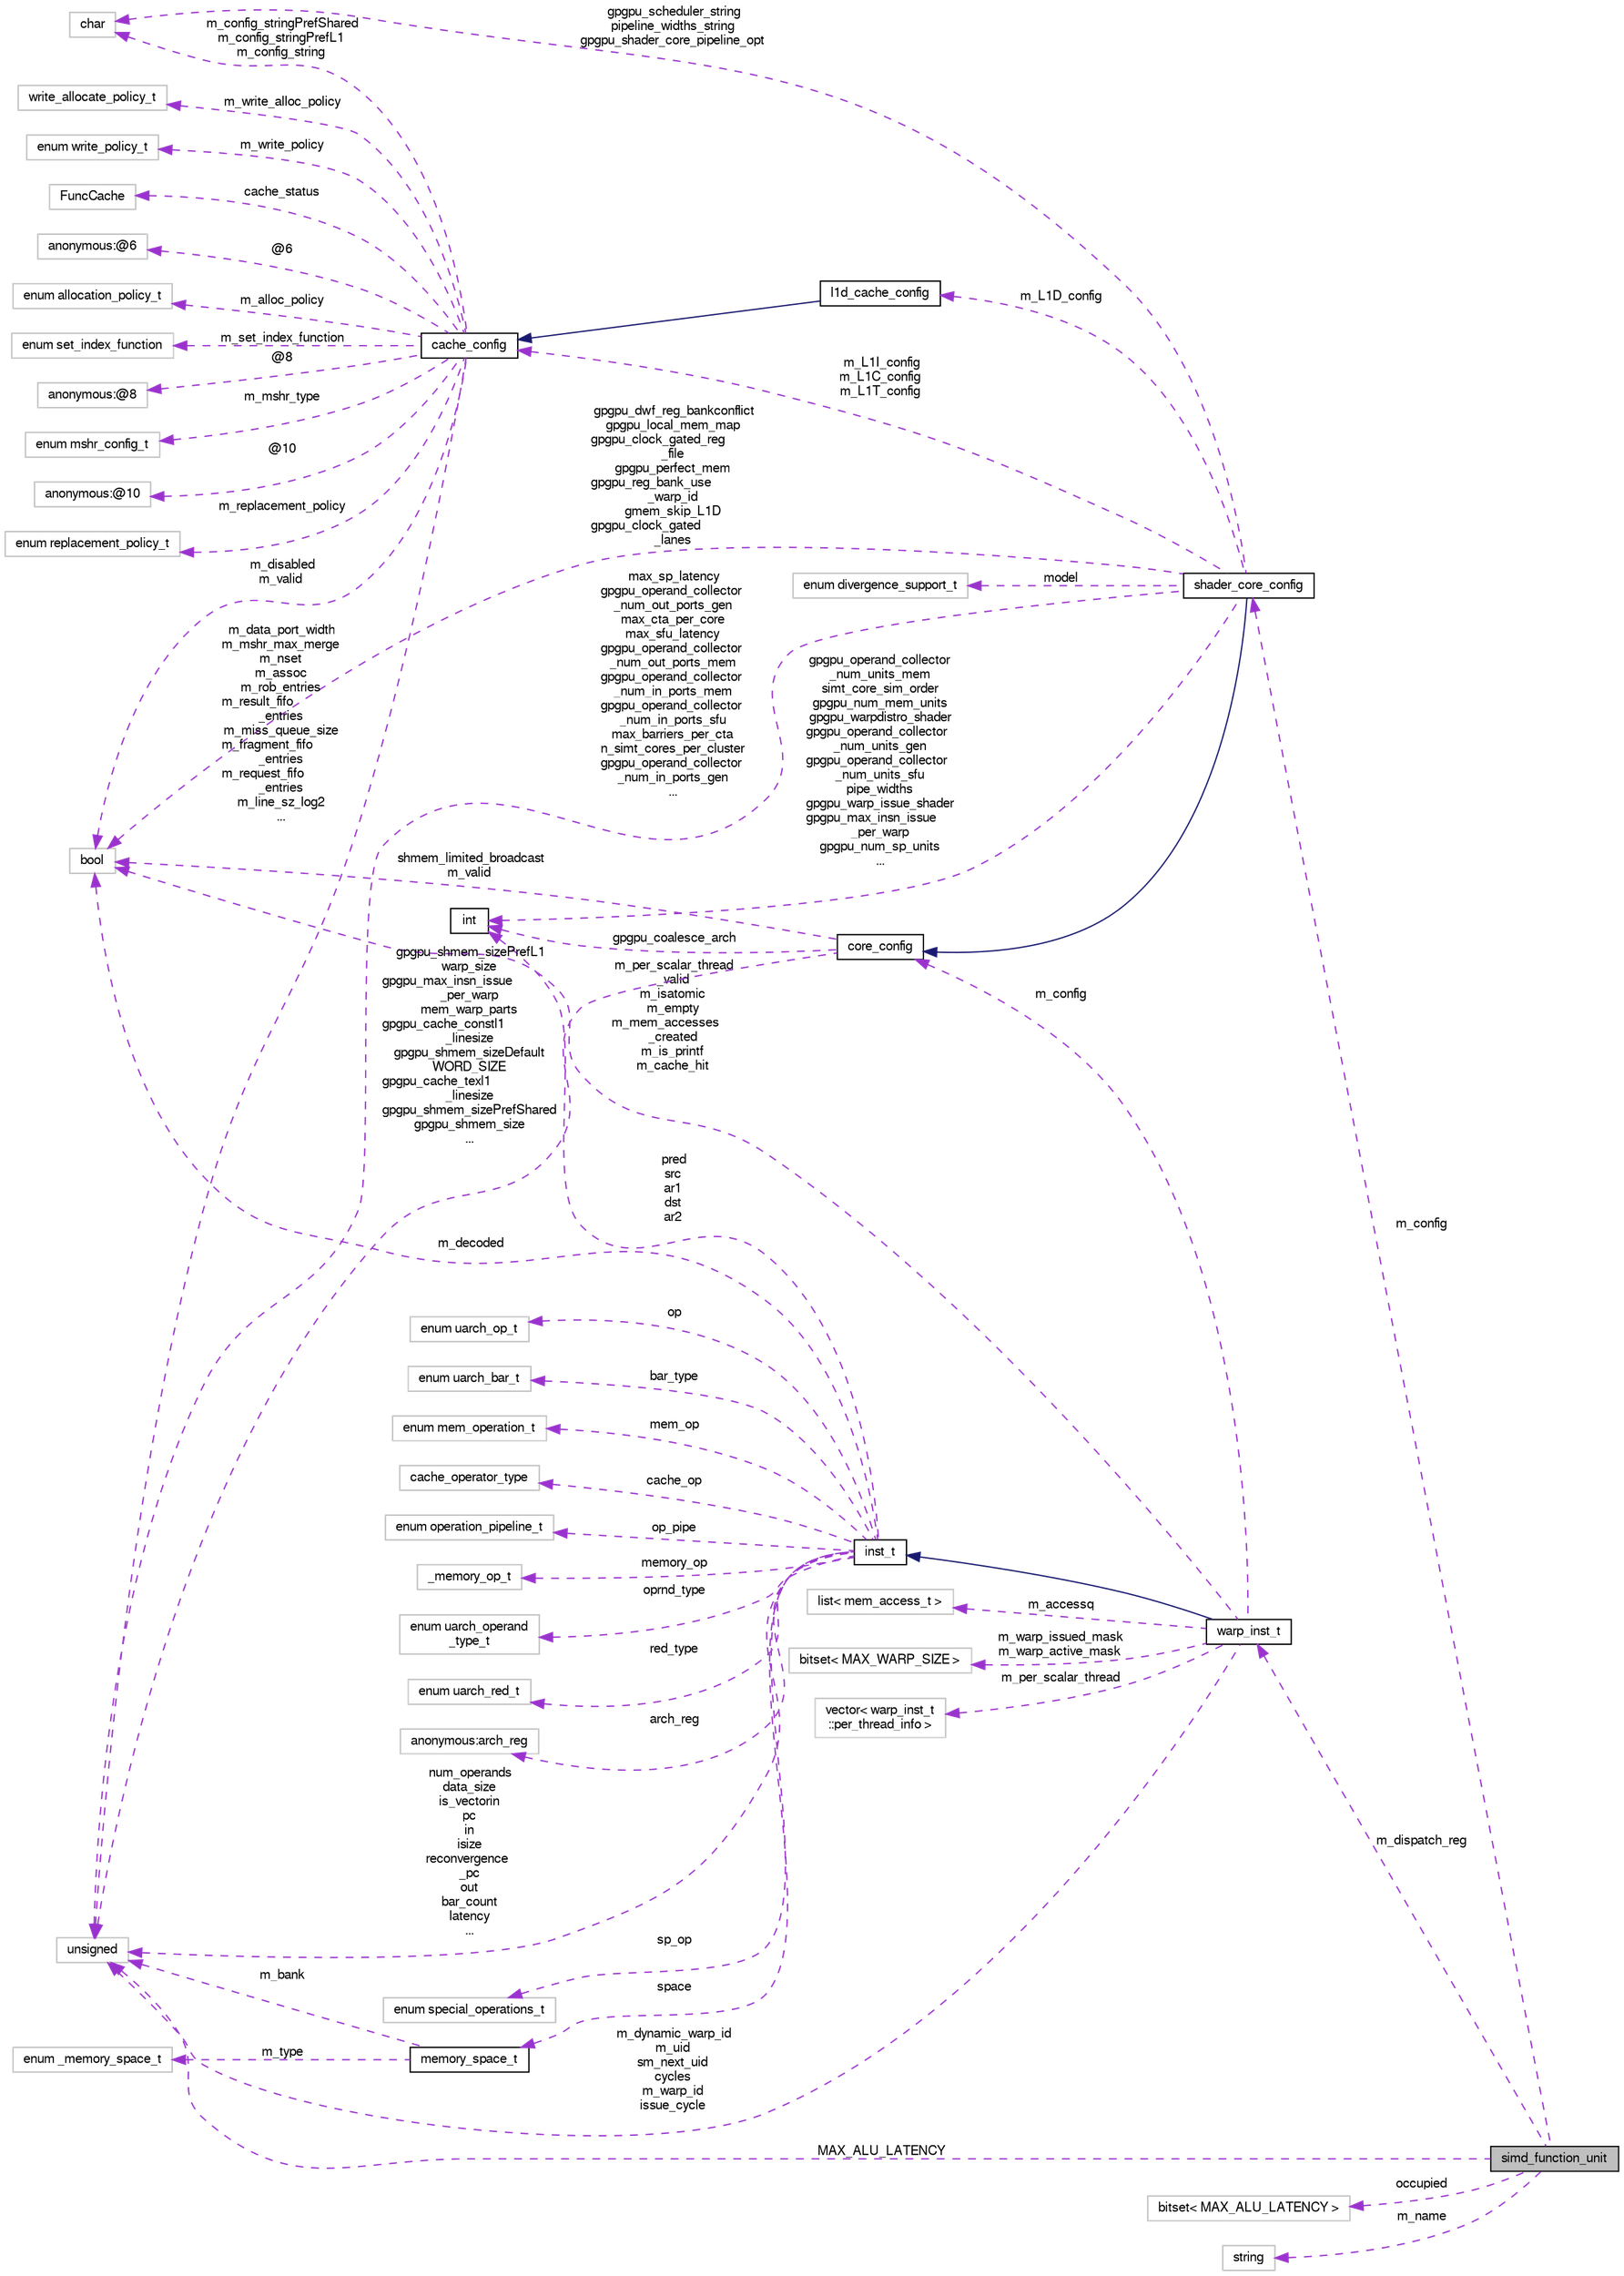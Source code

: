 digraph "simd_function_unit"
{
  bgcolor="transparent";
  edge [fontname="FreeSans",fontsize="10",labelfontname="FreeSans",labelfontsize="10"];
  node [fontname="FreeSans",fontsize="10",shape=record];
  rankdir="LR";
  Node5 [label="simd_function_unit",height=0.2,width=0.4,color="black", fillcolor="grey75", style="filled", fontcolor="black"];
  Node6 -> Node5 [dir="back",color="darkorchid3",fontsize="10",style="dashed",label=" m_config" ,fontname="FreeSans"];
  Node6 [label="shader_core_config",height=0.2,width=0.4,color="black",URL="$structshader__core__config.html"];
  Node7 -> Node6 [dir="back",color="midnightblue",fontsize="10",style="solid",fontname="FreeSans"];
  Node7 [label="core_config",height=0.2,width=0.4,color="black",URL="$structcore__config.html"];
  Node8 -> Node7 [dir="back",color="darkorchid3",fontsize="10",style="dashed",label=" gpgpu_coalesce_arch" ,fontname="FreeSans"];
  Node8 [label="int",height=0.2,width=0.4,color="black",URL="$classint.html"];
  Node9 -> Node7 [dir="back",color="darkorchid3",fontsize="10",style="dashed",label=" shmem_limited_broadcast\nm_valid" ,fontname="FreeSans"];
  Node9 [label="bool",height=0.2,width=0.4,color="grey75"];
  Node10 -> Node7 [dir="back",color="darkorchid3",fontsize="10",style="dashed",label=" gpgpu_shmem_sizePrefL1\nwarp_size\ngpgpu_max_insn_issue\l_per_warp\nmem_warp_parts\ngpgpu_cache_constl1\l_linesize\ngpgpu_shmem_sizeDefault\nWORD_SIZE\ngpgpu_cache_texl1\l_linesize\ngpgpu_shmem_sizePrefShared\ngpgpu_shmem_size\n..." ,fontname="FreeSans"];
  Node10 [label="unsigned",height=0.2,width=0.4,color="grey75"];
  Node11 -> Node6 [dir="back",color="darkorchid3",fontsize="10",style="dashed",label=" m_L1D_config" ,fontname="FreeSans"];
  Node11 [label="l1d_cache_config",height=0.2,width=0.4,color="black",URL="$classl1d__cache__config.html"];
  Node12 -> Node11 [dir="back",color="midnightblue",fontsize="10",style="solid",fontname="FreeSans"];
  Node12 [label="cache_config",height=0.2,width=0.4,color="black",URL="$classcache__config.html"];
  Node13 -> Node12 [dir="back",color="darkorchid3",fontsize="10",style="dashed",label=" m_config_stringPrefShared\nm_config_stringPrefL1\nm_config_string" ,fontname="FreeSans"];
  Node13 [label="char",height=0.2,width=0.4,color="grey75"];
  Node14 -> Node12 [dir="back",color="darkorchid3",fontsize="10",style="dashed",label=" m_write_alloc_policy" ,fontname="FreeSans"];
  Node14 [label="write_allocate_policy_t",height=0.2,width=0.4,color="grey75"];
  Node15 -> Node12 [dir="back",color="darkorchid3",fontsize="10",style="dashed",label=" m_write_policy" ,fontname="FreeSans"];
  Node15 [label="enum write_policy_t",height=0.2,width=0.4,color="grey75"];
  Node9 -> Node12 [dir="back",color="darkorchid3",fontsize="10",style="dashed",label=" m_disabled\nm_valid" ,fontname="FreeSans"];
  Node16 -> Node12 [dir="back",color="darkorchid3",fontsize="10",style="dashed",label=" cache_status" ,fontname="FreeSans"];
  Node16 [label="FuncCache",height=0.2,width=0.4,color="grey75"];
  Node17 -> Node12 [dir="back",color="darkorchid3",fontsize="10",style="dashed",label=" @6" ,fontname="FreeSans"];
  Node17 [label="anonymous:@6",height=0.2,width=0.4,color="grey75"];
  Node18 -> Node12 [dir="back",color="darkorchid3",fontsize="10",style="dashed",label=" m_alloc_policy" ,fontname="FreeSans"];
  Node18 [label="enum allocation_policy_t",height=0.2,width=0.4,color="grey75"];
  Node19 -> Node12 [dir="back",color="darkorchid3",fontsize="10",style="dashed",label=" m_set_index_function" ,fontname="FreeSans"];
  Node19 [label="enum set_index_function",height=0.2,width=0.4,color="grey75"];
  Node20 -> Node12 [dir="back",color="darkorchid3",fontsize="10",style="dashed",label=" @8" ,fontname="FreeSans"];
  Node20 [label="anonymous:@8",height=0.2,width=0.4,color="grey75"];
  Node21 -> Node12 [dir="back",color="darkorchid3",fontsize="10",style="dashed",label=" m_mshr_type" ,fontname="FreeSans"];
  Node21 [label="enum mshr_config_t",height=0.2,width=0.4,color="grey75"];
  Node10 -> Node12 [dir="back",color="darkorchid3",fontsize="10",style="dashed",label=" m_data_port_width\nm_mshr_max_merge\nm_nset\nm_assoc\nm_rob_entries\nm_result_fifo\l_entries\nm_miss_queue_size\nm_fragment_fifo\l_entries\nm_request_fifo\l_entries\nm_line_sz_log2\n..." ,fontname="FreeSans"];
  Node22 -> Node12 [dir="back",color="darkorchid3",fontsize="10",style="dashed",label=" @10" ,fontname="FreeSans"];
  Node22 [label="anonymous:@10",height=0.2,width=0.4,color="grey75"];
  Node23 -> Node12 [dir="back",color="darkorchid3",fontsize="10",style="dashed",label=" m_replacement_policy" ,fontname="FreeSans"];
  Node23 [label="enum replacement_policy_t",height=0.2,width=0.4,color="grey75"];
  Node13 -> Node6 [dir="back",color="darkorchid3",fontsize="10",style="dashed",label=" gpgpu_scheduler_string\npipeline_widths_string\ngpgpu_shader_core_pipeline_opt" ,fontname="FreeSans"];
  Node24 -> Node6 [dir="back",color="darkorchid3",fontsize="10",style="dashed",label=" model" ,fontname="FreeSans"];
  Node24 [label="enum divergence_support_t",height=0.2,width=0.4,color="grey75"];
  Node8 -> Node6 [dir="back",color="darkorchid3",fontsize="10",style="dashed",label=" gpgpu_operand_collector\l_num_units_mem\nsimt_core_sim_order\ngpgpu_num_mem_units\ngpgpu_warpdistro_shader\ngpgpu_operand_collector\l_num_units_gen\ngpgpu_operand_collector\l_num_units_sfu\npipe_widths\ngpgpu_warp_issue_shader\ngpgpu_max_insn_issue\l_per_warp\ngpgpu_num_sp_units\n..." ,fontname="FreeSans"];
  Node9 -> Node6 [dir="back",color="darkorchid3",fontsize="10",style="dashed",label=" gpgpu_dwf_reg_bankconflict\ngpgpu_local_mem_map\ngpgpu_clock_gated_reg\l_file\ngpgpu_perfect_mem\ngpgpu_reg_bank_use\l_warp_id\ngmem_skip_L1D\ngpgpu_clock_gated\l_lanes" ,fontname="FreeSans"];
  Node12 -> Node6 [dir="back",color="darkorchid3",fontsize="10",style="dashed",label=" m_L1I_config\nm_L1C_config\nm_L1T_config" ,fontname="FreeSans"];
  Node10 -> Node6 [dir="back",color="darkorchid3",fontsize="10",style="dashed",label=" max_sp_latency\ngpgpu_operand_collector\l_num_out_ports_gen\nmax_cta_per_core\nmax_sfu_latency\ngpgpu_operand_collector\l_num_out_ports_mem\ngpgpu_operand_collector\l_num_in_ports_mem\ngpgpu_operand_collector\l_num_in_ports_sfu\nmax_barriers_per_cta\nn_simt_cores_per_cluster\ngpgpu_operand_collector\l_num_in_ports_gen\n..." ,fontname="FreeSans"];
  Node25 -> Node5 [dir="back",color="darkorchid3",fontsize="10",style="dashed",label=" m_dispatch_reg" ,fontname="FreeSans"];
  Node25 [label="warp_inst_t",height=0.2,width=0.4,color="black",URL="$classwarp__inst__t.html"];
  Node26 -> Node25 [dir="back",color="midnightblue",fontsize="10",style="solid",fontname="FreeSans"];
  Node26 [label="inst_t",height=0.2,width=0.4,color="black",URL="$classinst__t.html"];
  Node27 -> Node26 [dir="back",color="darkorchid3",fontsize="10",style="dashed",label=" arch_reg" ,fontname="FreeSans"];
  Node27 [label="anonymous:arch_reg",height=0.2,width=0.4,color="grey75"];
  Node28 -> Node26 [dir="back",color="darkorchid3",fontsize="10",style="dashed",label=" sp_op" ,fontname="FreeSans"];
  Node28 [label="enum special_operations_t",height=0.2,width=0.4,color="grey75"];
  Node29 -> Node26 [dir="back",color="darkorchid3",fontsize="10",style="dashed",label=" op" ,fontname="FreeSans"];
  Node29 [label="enum uarch_op_t",height=0.2,width=0.4,color="grey75"];
  Node30 -> Node26 [dir="back",color="darkorchid3",fontsize="10",style="dashed",label=" bar_type" ,fontname="FreeSans"];
  Node30 [label="enum uarch_bar_t",height=0.2,width=0.4,color="grey75"];
  Node31 -> Node26 [dir="back",color="darkorchid3",fontsize="10",style="dashed",label=" mem_op" ,fontname="FreeSans"];
  Node31 [label="enum mem_operation_t",height=0.2,width=0.4,color="grey75"];
  Node32 -> Node26 [dir="back",color="darkorchid3",fontsize="10",style="dashed",label=" cache_op" ,fontname="FreeSans"];
  Node32 [label="cache_operator_type",height=0.2,width=0.4,color="grey75"];
  Node33 -> Node26 [dir="back",color="darkorchid3",fontsize="10",style="dashed",label=" space" ,fontname="FreeSans"];
  Node33 [label="memory_space_t",height=0.2,width=0.4,color="black",URL="$classmemory__space__t.html"];
  Node34 -> Node33 [dir="back",color="darkorchid3",fontsize="10",style="dashed",label=" m_type" ,fontname="FreeSans"];
  Node34 [label="enum _memory_space_t",height=0.2,width=0.4,color="grey75"];
  Node10 -> Node33 [dir="back",color="darkorchid3",fontsize="10",style="dashed",label=" m_bank" ,fontname="FreeSans"];
  Node8 -> Node26 [dir="back",color="darkorchid3",fontsize="10",style="dashed",label=" pred\nsrc\nar1\ndst\nar2" ,fontname="FreeSans"];
  Node35 -> Node26 [dir="back",color="darkorchid3",fontsize="10",style="dashed",label=" memory_op" ,fontname="FreeSans"];
  Node35 [label="_memory_op_t",height=0.2,width=0.4,color="grey75"];
  Node9 -> Node26 [dir="back",color="darkorchid3",fontsize="10",style="dashed",label=" m_decoded" ,fontname="FreeSans"];
  Node36 -> Node26 [dir="back",color="darkorchid3",fontsize="10",style="dashed",label=" oprnd_type" ,fontname="FreeSans"];
  Node36 [label="enum uarch_operand\l_type_t",height=0.2,width=0.4,color="grey75"];
  Node37 -> Node26 [dir="back",color="darkorchid3",fontsize="10",style="dashed",label=" red_type" ,fontname="FreeSans"];
  Node37 [label="enum uarch_red_t",height=0.2,width=0.4,color="grey75"];
  Node10 -> Node26 [dir="back",color="darkorchid3",fontsize="10",style="dashed",label=" num_operands\ndata_size\nis_vectorin\npc\nin\nisize\nreconvergence\l_pc\nout\nbar_count\nlatency\n..." ,fontname="FreeSans"];
  Node38 -> Node26 [dir="back",color="darkorchid3",fontsize="10",style="dashed",label=" op_pipe" ,fontname="FreeSans"];
  Node38 [label="enum operation_pipeline_t",height=0.2,width=0.4,color="grey75"];
  Node39 -> Node25 [dir="back",color="darkorchid3",fontsize="10",style="dashed",label=" m_warp_issued_mask\nm_warp_active_mask" ,fontname="FreeSans"];
  Node39 [label="bitset\< MAX_WARP_SIZE \>",height=0.2,width=0.4,color="grey75"];
  Node40 -> Node25 [dir="back",color="darkorchid3",fontsize="10",style="dashed",label=" m_per_scalar_thread" ,fontname="FreeSans"];
  Node40 [label="vector\< warp_inst_t\l::per_thread_info \>",height=0.2,width=0.4,color="grey75"];
  Node41 -> Node25 [dir="back",color="darkorchid3",fontsize="10",style="dashed",label=" m_accessq" ,fontname="FreeSans"];
  Node41 [label="list\< mem_access_t \>",height=0.2,width=0.4,color="grey75"];
  Node7 -> Node25 [dir="back",color="darkorchid3",fontsize="10",style="dashed",label=" m_config" ,fontname="FreeSans"];
  Node9 -> Node25 [dir="back",color="darkorchid3",fontsize="10",style="dashed",label=" m_per_scalar_thread\l_valid\nm_isatomic\nm_empty\nm_mem_accesses\l_created\nm_is_printf\nm_cache_hit" ,fontname="FreeSans"];
  Node10 -> Node25 [dir="back",color="darkorchid3",fontsize="10",style="dashed",label=" m_dynamic_warp_id\nm_uid\nsm_next_uid\ncycles\nm_warp_id\nissue_cycle" ,fontname="FreeSans"];
  Node42 -> Node5 [dir="back",color="darkorchid3",fontsize="10",style="dashed",label=" occupied" ,fontname="FreeSans"];
  Node42 [label="bitset\< MAX_ALU_LATENCY \>",height=0.2,width=0.4,color="grey75"];
  Node43 -> Node5 [dir="back",color="darkorchid3",fontsize="10",style="dashed",label=" m_name" ,fontname="FreeSans"];
  Node43 [label="string",height=0.2,width=0.4,color="grey75"];
  Node10 -> Node5 [dir="back",color="darkorchid3",fontsize="10",style="dashed",label=" MAX_ALU_LATENCY" ,fontname="FreeSans"];
}
